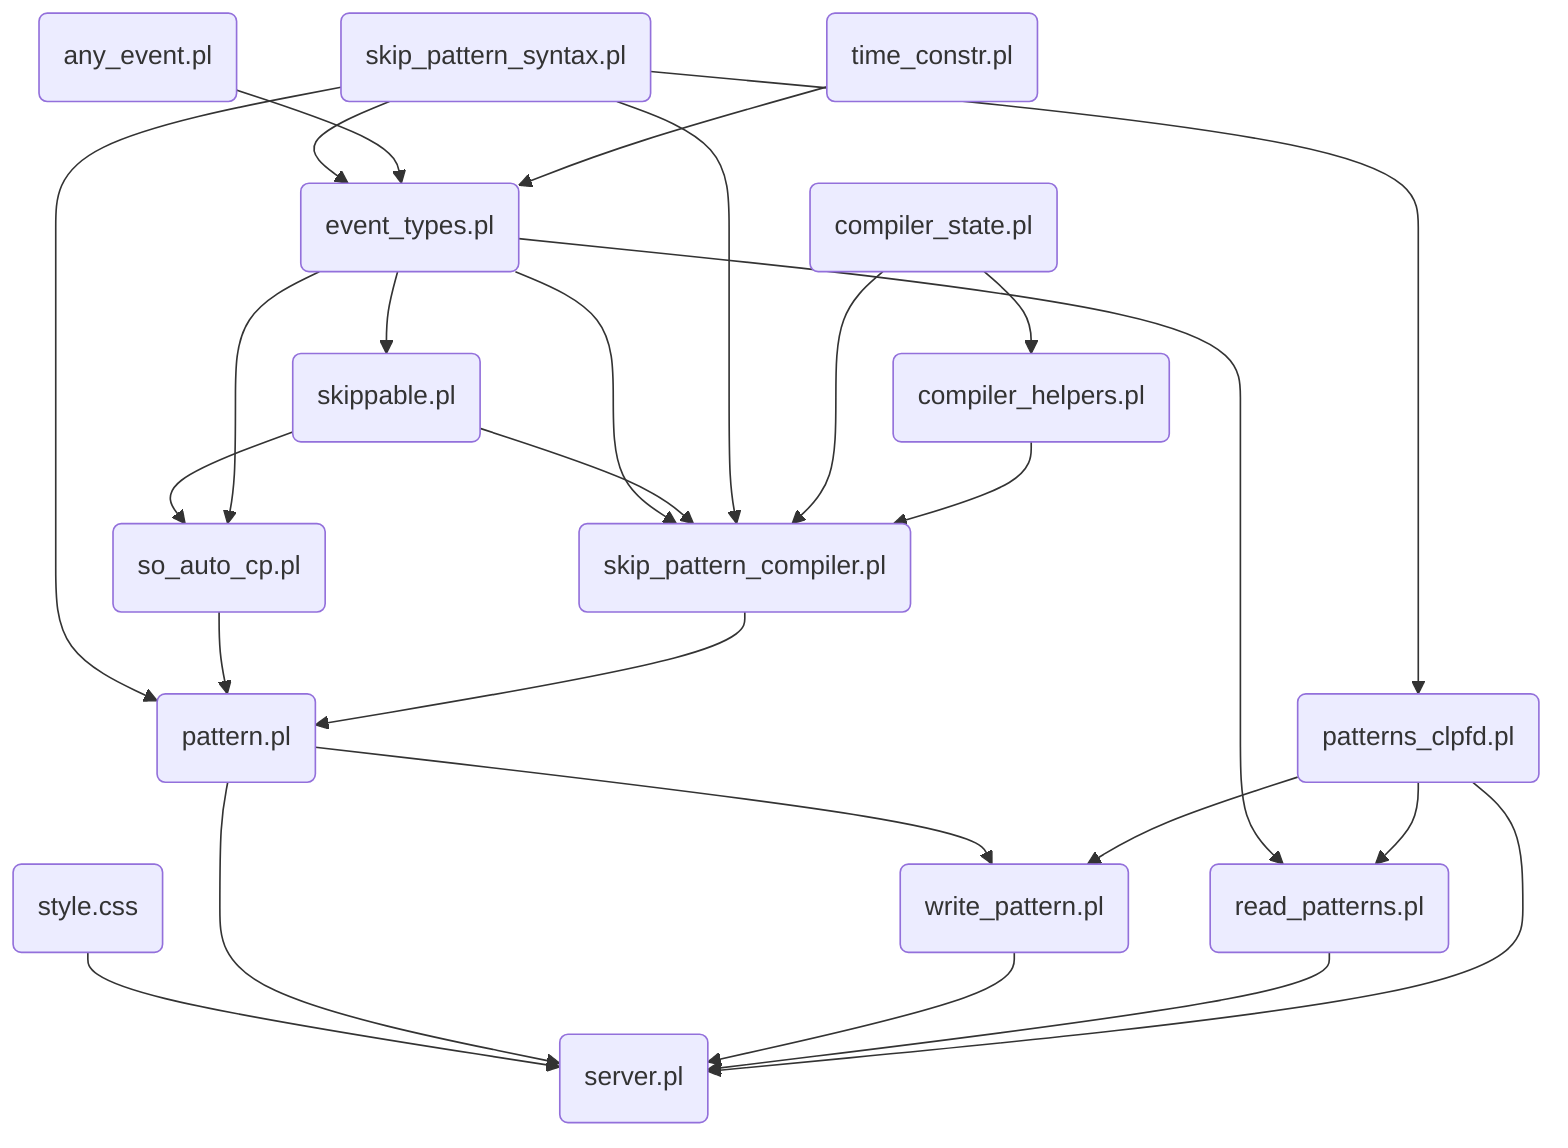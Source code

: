flowchart TD 
    A1(any_event.pl)
    A2(time_constr.pl)
    A3(event_types.pl)
    A4(skippable.pl)
    A3 --> A4
    A5(skip_pattern_syntax.pl)
    A5 --> A3
    A1 --> A3
    A2 --> A3
    A6(so_auto_cp.pl)
    A4 --> A6
    A3 --> A6
    A7(compiler_state.pl)
    A8(compiler_helpers.pl)
    A7 --> A8
    A9(skip_pattern_compiler.pl)
    A3 --> A9
    A4 --> A9
    A5 --> A9
    A7 --> A9
    A8 --> A9
    A10(pattern.pl)
    A5 --> A10
    A6 --> A10
    A9 --> A10
    A11(patterns_clpfd.pl)
    A5 --> A11
    A12(read_patterns.pl)
    A3 --> A12
    A11 --> A12
    A13(style.css)
    A14(write_pattern.pl)
    A10 --> A14
    A11 --> A14
    A15(server.pl)
    A13 --> A15
    A10 --> A15
    A14 --> A15
    A12 --> A15
    A11 --> A15